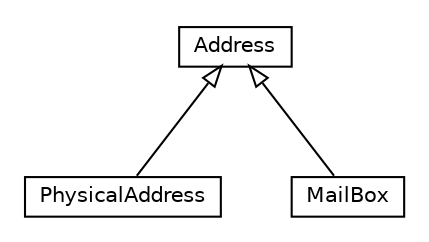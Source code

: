 #!/usr/local/bin/dot
#
# Class diagram 
# Generated by UMLGraph version R5_6-24-gf6e263 (http://www.umlgraph.org/)
#

digraph G {
	edge [fontname="Helvetica",fontsize=10,labelfontname="Helvetica",labelfontsize=10];
	node [fontname="Helvetica",fontsize=10,shape=plaintext];
	nodesep=0.25;
	ranksep=0.5;
	// org.universAAL.ontology.location.address.PhysicalAddress
	c234134 [label=<<table title="org.universAAL.ontology.location.address.PhysicalAddress" border="0" cellborder="1" cellspacing="0" cellpadding="2" port="p" href="./PhysicalAddress.html">
		<tr><td><table border="0" cellspacing="0" cellpadding="1">
<tr><td align="center" balign="center"> PhysicalAddress </td></tr>
		</table></td></tr>
		</table>>, URL="./PhysicalAddress.html", fontname="Helvetica", fontcolor="black", fontsize=10.0];
	// org.universAAL.ontology.location.address.Address
	c234135 [label=<<table title="org.universAAL.ontology.location.address.Address" border="0" cellborder="1" cellspacing="0" cellpadding="2" port="p" href="./Address.html">
		<tr><td><table border="0" cellspacing="0" cellpadding="1">
<tr><td align="center" balign="center"> Address </td></tr>
		</table></td></tr>
		</table>>, URL="./Address.html", fontname="Helvetica", fontcolor="black", fontsize=10.0];
	// org.universAAL.ontology.location.address.MailBox
	c234136 [label=<<table title="org.universAAL.ontology.location.address.MailBox" border="0" cellborder="1" cellspacing="0" cellpadding="2" port="p" href="./MailBox.html">
		<tr><td><table border="0" cellspacing="0" cellpadding="1">
<tr><td align="center" balign="center"> MailBox </td></tr>
		</table></td></tr>
		</table>>, URL="./MailBox.html", fontname="Helvetica", fontcolor="black", fontsize=10.0];
	//org.universAAL.ontology.location.address.PhysicalAddress extends org.universAAL.ontology.location.address.Address
	c234135:p -> c234134:p [dir=back,arrowtail=empty];
	//org.universAAL.ontology.location.address.MailBox extends org.universAAL.ontology.location.address.Address
	c234135:p -> c234136:p [dir=back,arrowtail=empty];
}

